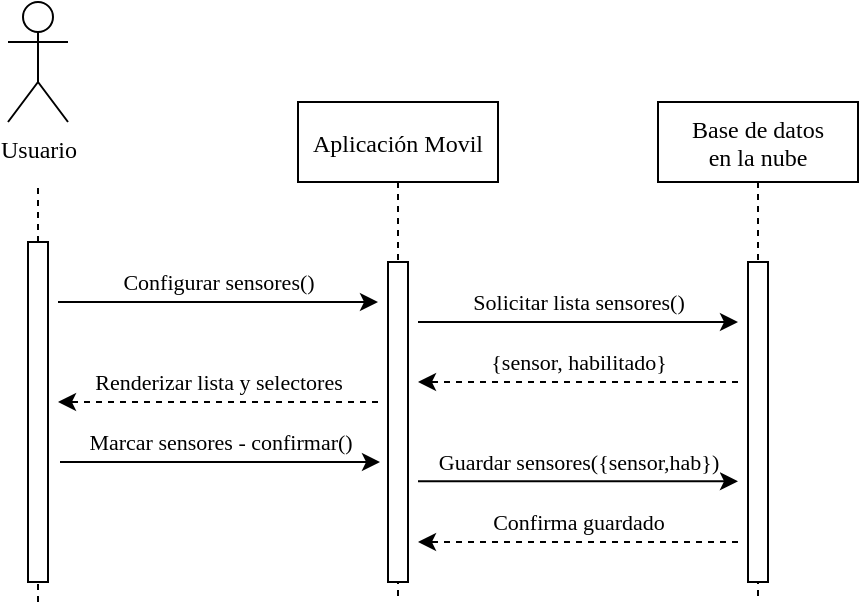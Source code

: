 <mxfile version="13.9.9" type="device"><diagram id="PVHm4N9SYTkTjChG1nVr" name="Página-1"><mxGraphModel dx="488" dy="282" grid="1" gridSize="10" guides="1" tooltips="1" connect="1" arrows="1" fold="1" page="1" pageScale="1" pageWidth="827" pageHeight="1169" math="0" shadow="0"><root><mxCell id="0"/><mxCell id="1" parent="0"/><mxCell id="Pg4jVVt29aESFGhZ__ke-1" value="" style="endArrow=none;dashed=1;html=1;fontFamily=Times New Roman;" edge="1" parent="1"><mxGeometry width="50" height="50" relative="1" as="geometry"><mxPoint x="170" y="330" as="sourcePoint"/><mxPoint x="170" y="120" as="targetPoint"/></mxGeometry></mxCell><mxCell id="Pg4jVVt29aESFGhZ__ke-2" value="Aplicación Movil" style="shape=umlLifeline;perimeter=lifelinePerimeter;container=1;collapsible=0;recursiveResize=0;rounded=0;shadow=0;strokeWidth=1;fontFamily=Times New Roman;" vertex="1" parent="1"><mxGeometry x="300" y="80" width="100" height="250" as="geometry"/></mxCell><mxCell id="Pg4jVVt29aESFGhZ__ke-3" value="" style="points=[];perimeter=orthogonalPerimeter;rounded=0;shadow=0;strokeWidth=1;fontFamily=Times New Roman;" vertex="1" parent="Pg4jVVt29aESFGhZ__ke-2"><mxGeometry x="45" y="80" width="10" height="160" as="geometry"/></mxCell><mxCell id="Pg4jVVt29aESFGhZ__ke-4" value="Usuario" style="shape=umlActor;verticalLabelPosition=bottom;verticalAlign=top;html=1;outlineConnect=0;fontFamily=Times New Roman;" vertex="1" parent="1"><mxGeometry x="155" y="30" width="30" height="60" as="geometry"/></mxCell><mxCell id="Pg4jVVt29aESFGhZ__ke-5" value="" style="points=[];perimeter=orthogonalPerimeter;rounded=0;shadow=0;strokeWidth=1;fontFamily=Times New Roman;" vertex="1" parent="1"><mxGeometry x="165" y="150" width="10" height="170" as="geometry"/></mxCell><mxCell id="Pg4jVVt29aESFGhZ__ke-6" value="Base de datos&#10;en la nube" style="shape=umlLifeline;perimeter=lifelinePerimeter;container=1;collapsible=0;recursiveResize=0;rounded=0;shadow=0;strokeWidth=1;fontFamily=Times New Roman;" vertex="1" parent="1"><mxGeometry x="480" y="80" width="100" height="250" as="geometry"/></mxCell><mxCell id="Pg4jVVt29aESFGhZ__ke-7" value="" style="points=[];perimeter=orthogonalPerimeter;rounded=0;shadow=0;strokeWidth=1;fontFamily=Times New Roman;" vertex="1" parent="Pg4jVVt29aESFGhZ__ke-6"><mxGeometry x="45" y="80" width="10" height="160" as="geometry"/></mxCell><mxCell id="Pg4jVVt29aESFGhZ__ke-8" value="Configurar sensores()" style="endArrow=classic;html=1;fontFamily=Times New Roman;" edge="1" parent="1"><mxGeometry y="10" width="50" height="50" relative="1" as="geometry"><mxPoint x="180" y="180" as="sourcePoint"/><mxPoint x="340" y="180" as="targetPoint"/><mxPoint as="offset"/></mxGeometry></mxCell><mxCell id="Pg4jVVt29aESFGhZ__ke-9" value="Solicitar lista sensores()" style="endArrow=classic;html=1;fontFamily=Times New Roman;" edge="1" parent="1"><mxGeometry y="10" width="50" height="50" relative="1" as="geometry"><mxPoint x="360" y="190" as="sourcePoint"/><mxPoint x="520" y="190" as="targetPoint"/><mxPoint as="offset"/></mxGeometry></mxCell><mxCell id="Pg4jVVt29aESFGhZ__ke-10" value="{sensor, habilitado}" style="endArrow=classic;html=1;fontFamily=Times New Roman;dashed=1;" edge="1" parent="1"><mxGeometry y="-10" width="50" height="50" relative="1" as="geometry"><mxPoint x="520" y="220" as="sourcePoint"/><mxPoint x="360" y="220" as="targetPoint"/><mxPoint as="offset"/></mxGeometry></mxCell><mxCell id="Pg4jVVt29aESFGhZ__ke-11" value="Renderizar lista y selectores" style="endArrow=classic;html=1;fontFamily=Times New Roman;dashed=1;" edge="1" parent="1"><mxGeometry y="-10" width="50" height="50" relative="1" as="geometry"><mxPoint x="340" y="230" as="sourcePoint"/><mxPoint x="180" y="230" as="targetPoint"/><mxPoint as="offset"/></mxGeometry></mxCell><mxCell id="Pg4jVVt29aESFGhZ__ke-13" value="Marcar sensores - confirmar()" style="endArrow=classic;html=1;fontFamily=Times New Roman;" edge="1" parent="1"><mxGeometry y="10" width="50" height="50" relative="1" as="geometry"><mxPoint x="181" y="260" as="sourcePoint"/><mxPoint x="341" y="260" as="targetPoint"/><mxPoint as="offset"/></mxGeometry></mxCell><mxCell id="Pg4jVVt29aESFGhZ__ke-14" value="Guardar sensores({sensor,hab})" style="endArrow=classic;html=1;fontFamily=Times New Roman;" edge="1" parent="1"><mxGeometry y="10" width="50" height="50" relative="1" as="geometry"><mxPoint x="360" y="269.66" as="sourcePoint"/><mxPoint x="520" y="269.66" as="targetPoint"/><mxPoint as="offset"/></mxGeometry></mxCell><mxCell id="Pg4jVVt29aESFGhZ__ke-15" value="Confirma guardado" style="endArrow=classic;html=1;fontFamily=Times New Roman;dashed=1;" edge="1" parent="1"><mxGeometry y="-10" width="50" height="50" relative="1" as="geometry"><mxPoint x="520" y="300" as="sourcePoint"/><mxPoint x="360" y="300" as="targetPoint"/><mxPoint as="offset"/></mxGeometry></mxCell></root></mxGraphModel></diagram></mxfile>
